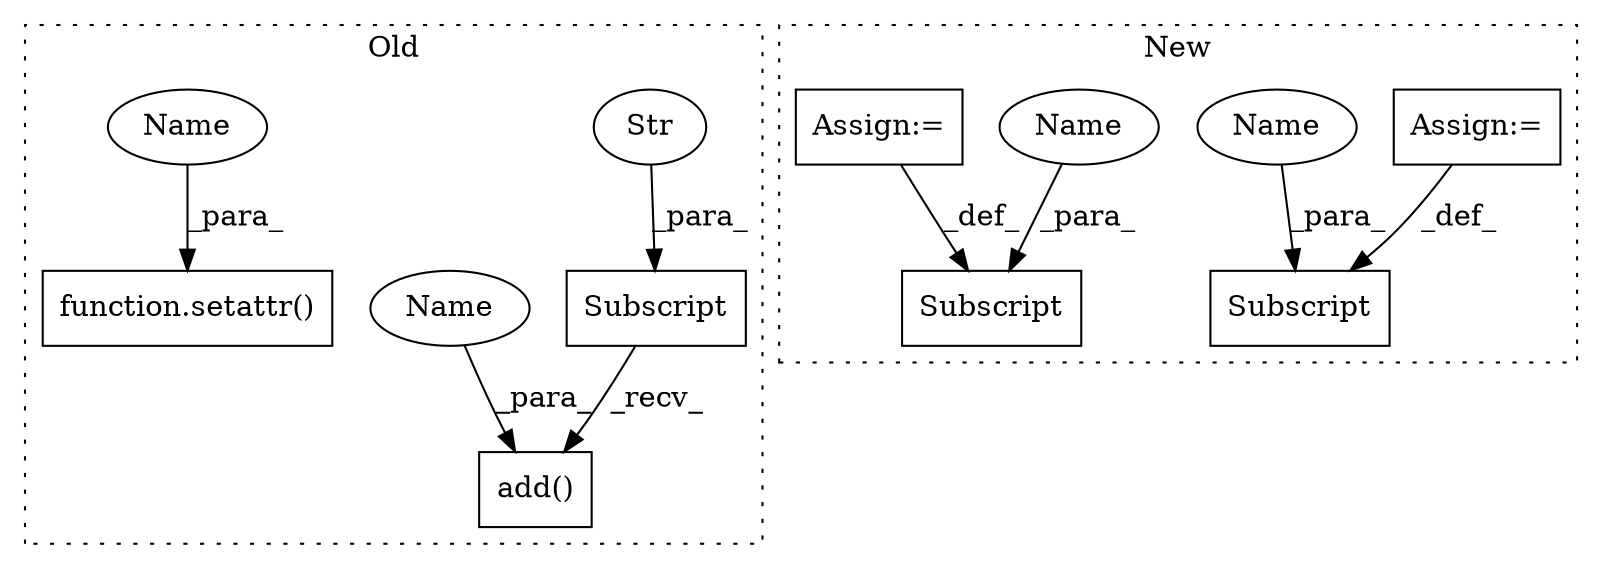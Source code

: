 digraph G {
subgraph cluster0 {
1 [label="function.setattr()" a="75" s="1028,1053" l="8,1" shape="box"];
6 [label="add()" a="75" s="1063,1103" l="36,1" shape="box"];
7 [label="Subscript" a="63" s="1063,0" l="31,0" shape="box"];
8 [label="Str" a="66" s="1080" l="13" shape="ellipse"];
11 [label="Name" a="87" s="1099" l="4" shape="ellipse"];
12 [label="Name" a="87" s="1042" l="4" shape="ellipse"];
label = "Old";
style="dotted";
}
subgraph cluster1 {
2 [label="Subscript" a="63" s="2067,0" l="24,0" shape="box"];
3 [label="Assign:=" a="68" s="2091" l="3" shape="box"];
4 [label="Subscript" a="63" s="2031,0" l="19,0" shape="box"];
5 [label="Assign:=" a="68" s="2050" l="3" shape="box"];
9 [label="Name" a="87" s="2086" l="4" shape="ellipse"];
10 [label="Name" a="87" s="2045" l="4" shape="ellipse"];
label = "New";
style="dotted";
}
3 -> 2 [label="_def_"];
5 -> 4 [label="_def_"];
7 -> 6 [label="_recv_"];
8 -> 7 [label="_para_"];
9 -> 2 [label="_para_"];
10 -> 4 [label="_para_"];
11 -> 6 [label="_para_"];
12 -> 1 [label="_para_"];
}